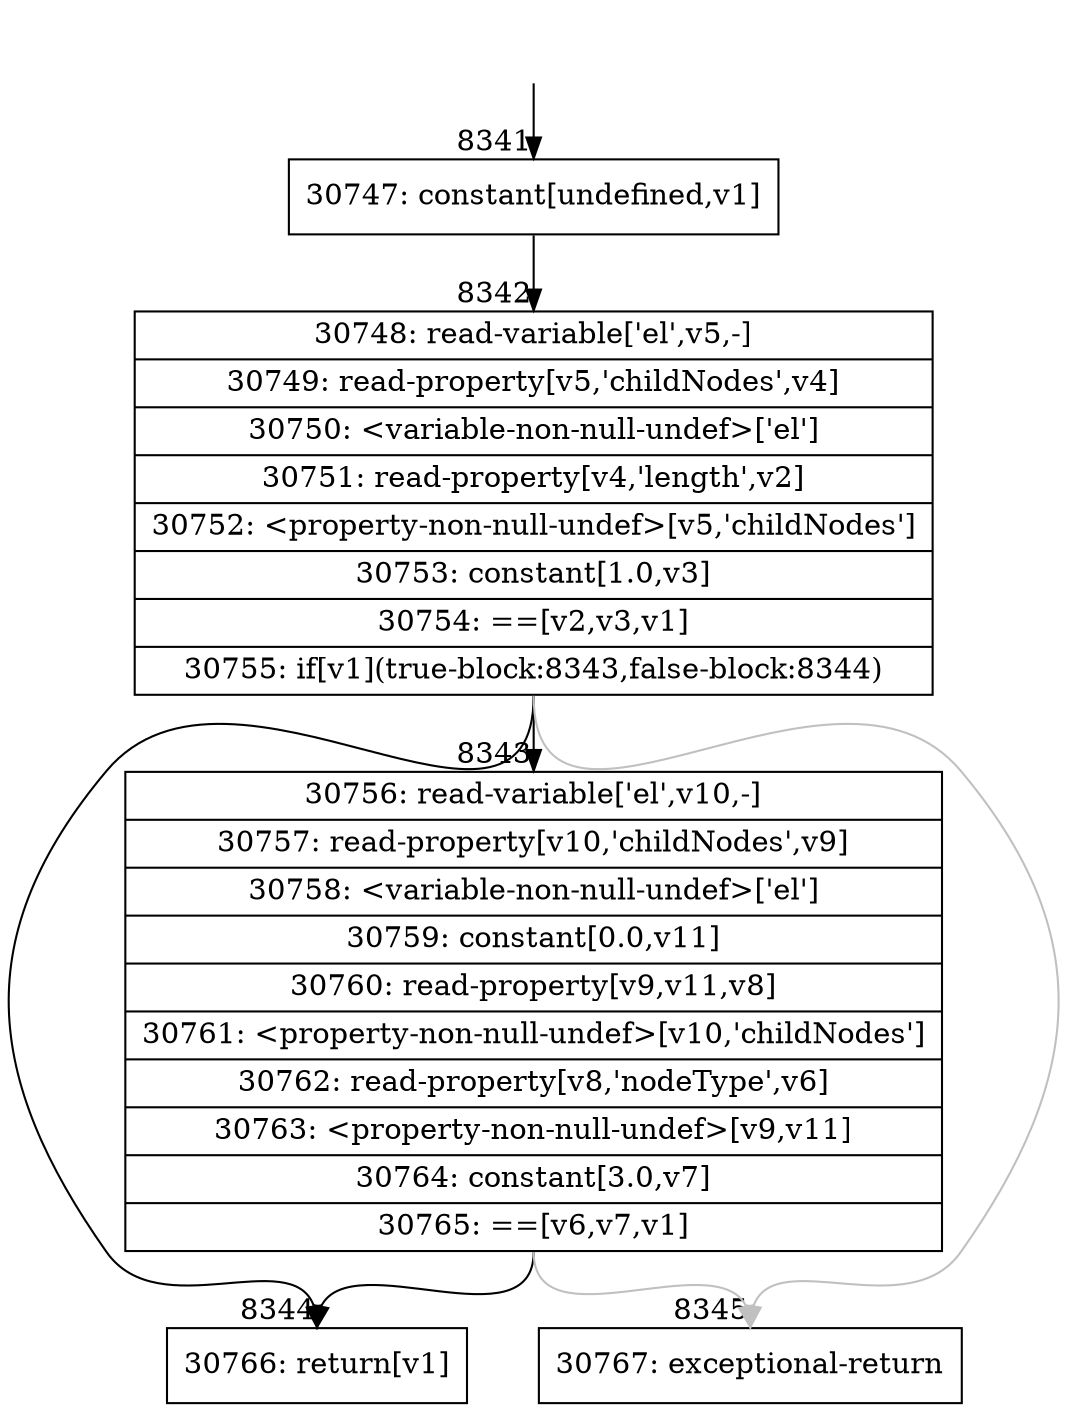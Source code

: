 digraph {
rankdir="TD"
BB_entry549[shape=none,label=""];
BB_entry549 -> BB8341 [tailport=s, headport=n, headlabel="    8341"]
BB8341 [shape=record label="{30747: constant[undefined,v1]}" ] 
BB8341 -> BB8342 [tailport=s, headport=n, headlabel="      8342"]
BB8342 [shape=record label="{30748: read-variable['el',v5,-]|30749: read-property[v5,'childNodes',v4]|30750: \<variable-non-null-undef\>['el']|30751: read-property[v4,'length',v2]|30752: \<property-non-null-undef\>[v5,'childNodes']|30753: constant[1.0,v3]|30754: ==[v2,v3,v1]|30755: if[v1](true-block:8343,false-block:8344)}" ] 
BB8342 -> BB8344 [tailport=s, headport=n, headlabel="      8344"]
BB8342 -> BB8343 [tailport=s, headport=n, headlabel="      8343"]
BB8342 -> BB8345 [tailport=s, headport=n, color=gray, headlabel="      8345"]
BB8343 [shape=record label="{30756: read-variable['el',v10,-]|30757: read-property[v10,'childNodes',v9]|30758: \<variable-non-null-undef\>['el']|30759: constant[0.0,v11]|30760: read-property[v9,v11,v8]|30761: \<property-non-null-undef\>[v10,'childNodes']|30762: read-property[v8,'nodeType',v6]|30763: \<property-non-null-undef\>[v9,v11]|30764: constant[3.0,v7]|30765: ==[v6,v7,v1]}" ] 
BB8343 -> BB8344 [tailport=s, headport=n]
BB8343 -> BB8345 [tailport=s, headport=n, color=gray]
BB8344 [shape=record label="{30766: return[v1]}" ] 
BB8345 [shape=record label="{30767: exceptional-return}" ] 
//#$~ 6007
}
